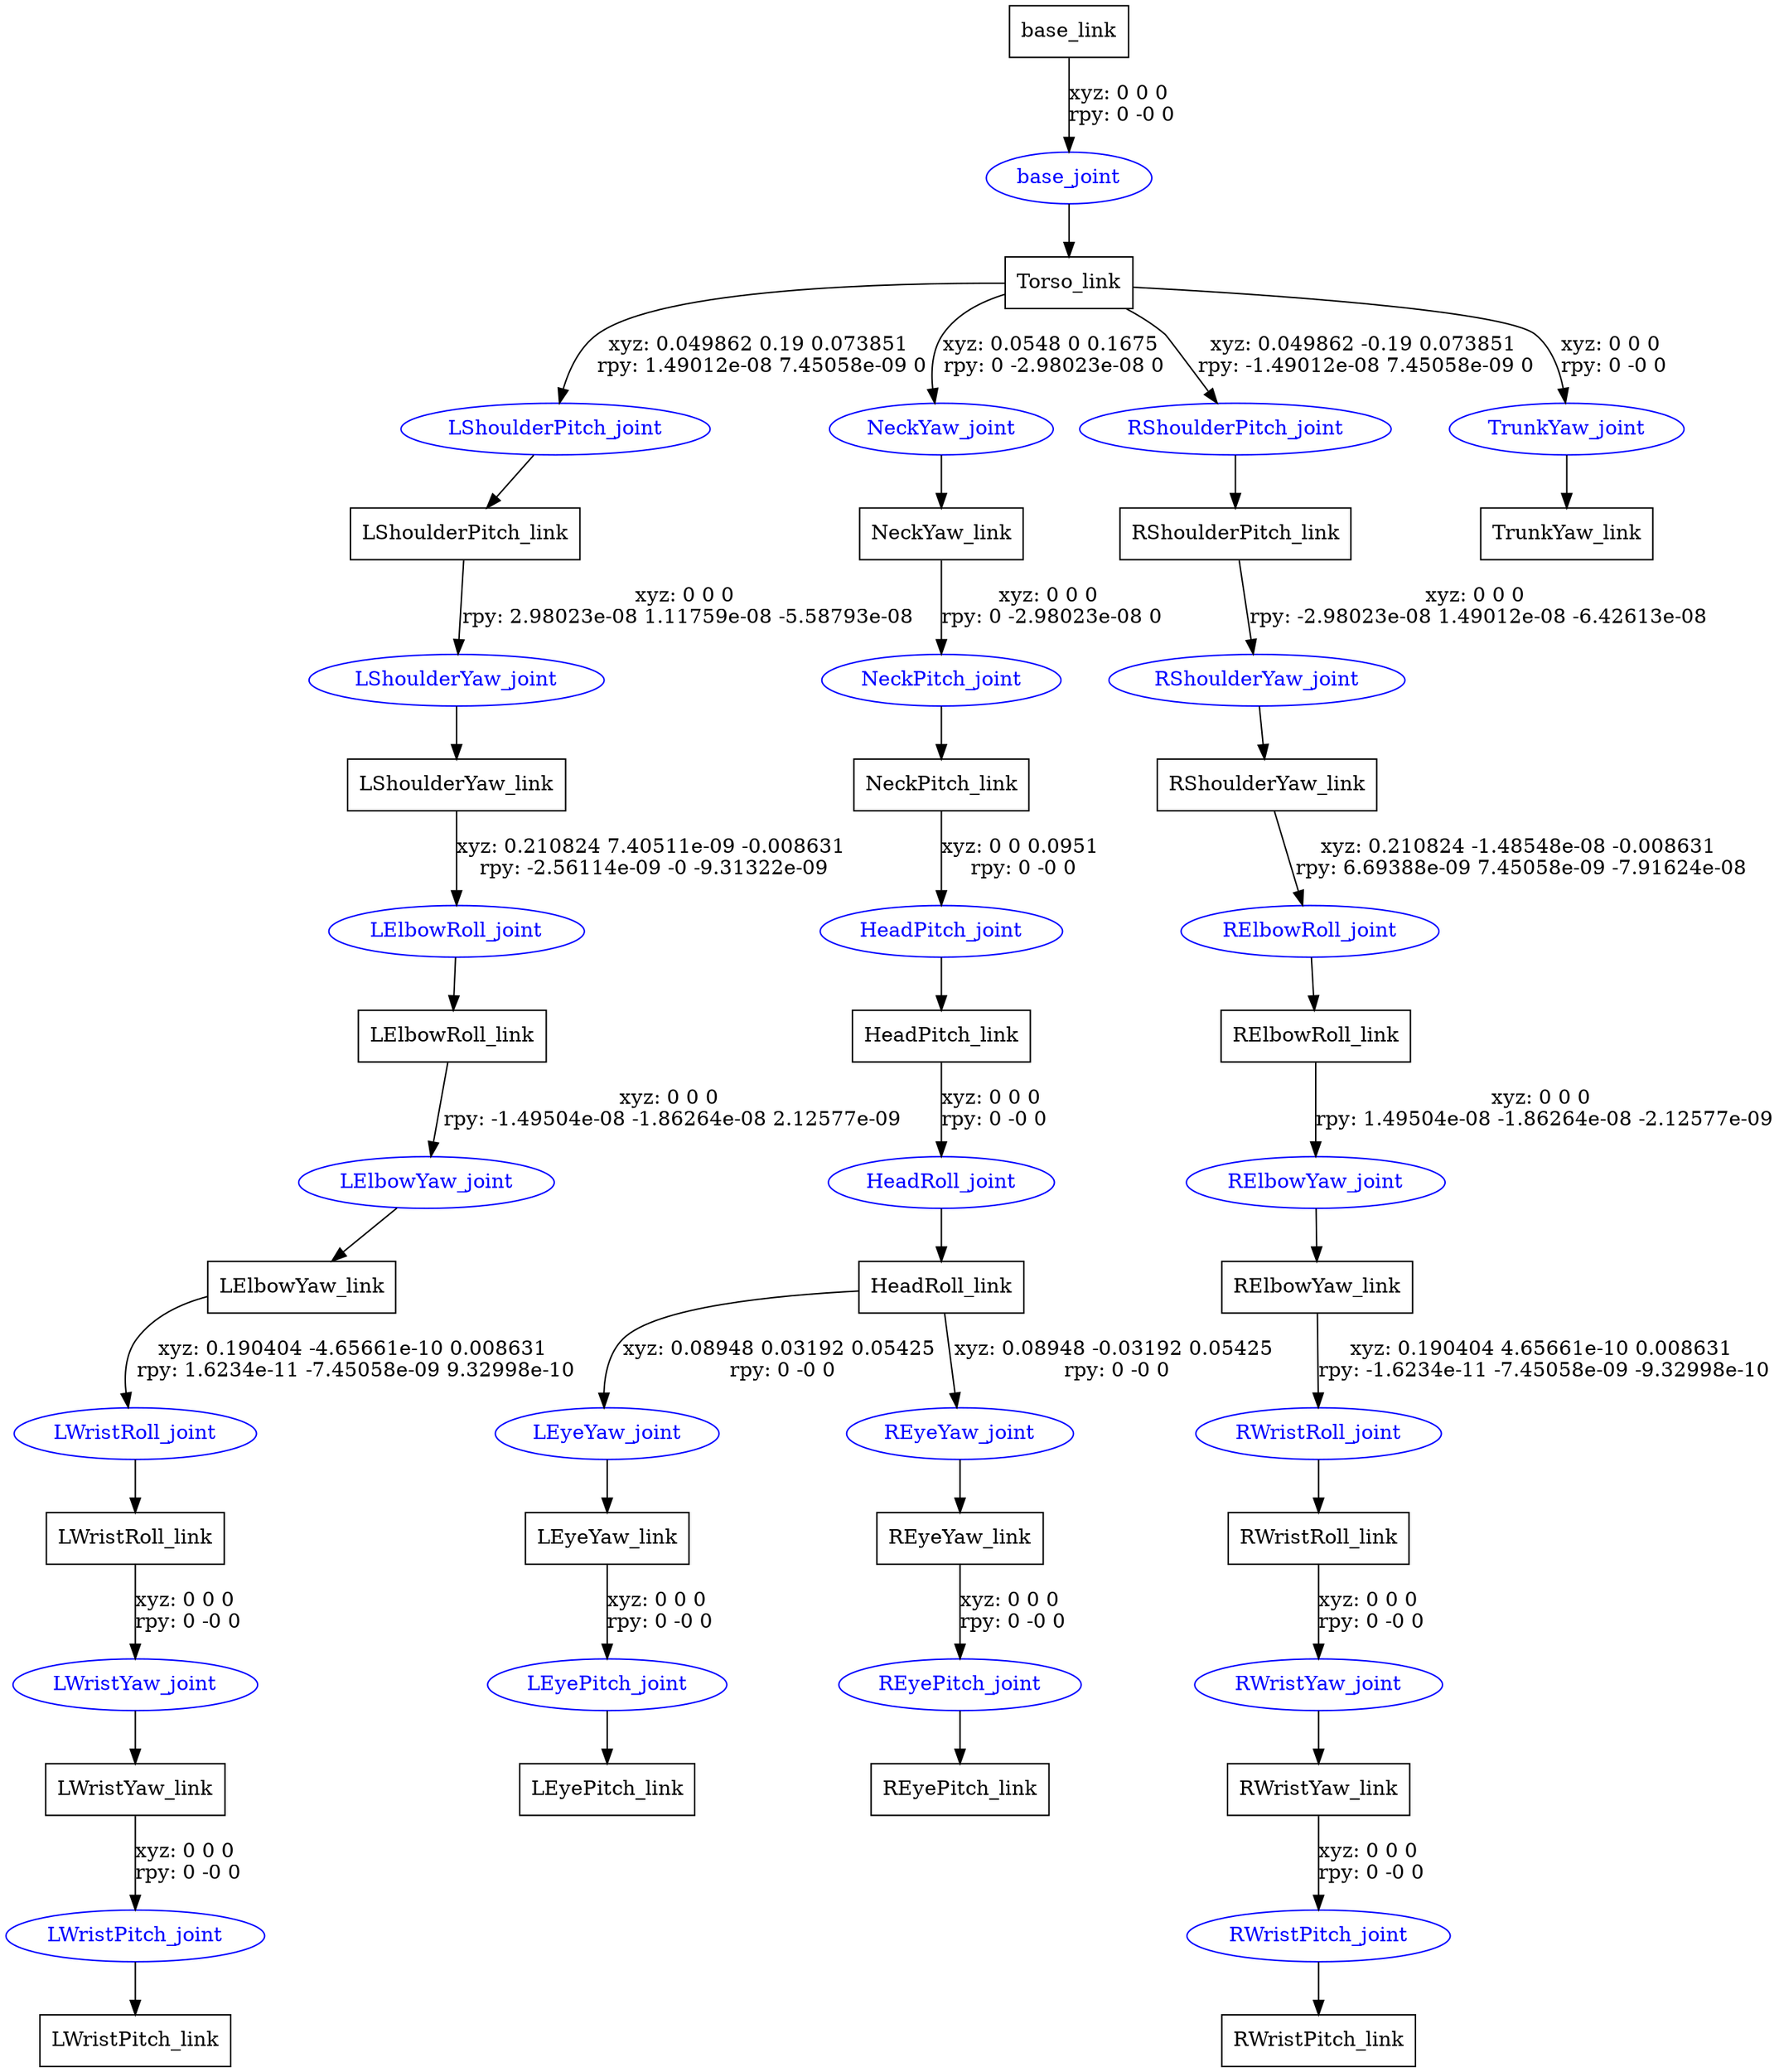 digraph G {
node [shape=box];
"base_link" [label="base_link"];
"Torso_link" [label="Torso_link"];
"LShoulderPitch_link" [label="LShoulderPitch_link"];
"LShoulderYaw_link" [label="LShoulderYaw_link"];
"LElbowRoll_link" [label="LElbowRoll_link"];
"LElbowYaw_link" [label="LElbowYaw_link"];
"LWristRoll_link" [label="LWristRoll_link"];
"LWristYaw_link" [label="LWristYaw_link"];
"LWristPitch_link" [label="LWristPitch_link"];
"NeckYaw_link" [label="NeckYaw_link"];
"NeckPitch_link" [label="NeckPitch_link"];
"HeadPitch_link" [label="HeadPitch_link"];
"HeadRoll_link" [label="HeadRoll_link"];
"LEyeYaw_link" [label="LEyeYaw_link"];
"LEyePitch_link" [label="LEyePitch_link"];
"REyeYaw_link" [label="REyeYaw_link"];
"REyePitch_link" [label="REyePitch_link"];
"RShoulderPitch_link" [label="RShoulderPitch_link"];
"RShoulderYaw_link" [label="RShoulderYaw_link"];
"RElbowRoll_link" [label="RElbowRoll_link"];
"RElbowYaw_link" [label="RElbowYaw_link"];
"RWristRoll_link" [label="RWristRoll_link"];
"RWristYaw_link" [label="RWristYaw_link"];
"RWristPitch_link" [label="RWristPitch_link"];
"TrunkYaw_link" [label="TrunkYaw_link"];
node [shape=ellipse, color=blue, fontcolor=blue];
"base_link" -> "base_joint" [label="xyz: 0 0 0 \nrpy: 0 -0 0"]
"base_joint" -> "Torso_link"
"Torso_link" -> "LShoulderPitch_joint" [label="xyz: 0.049862 0.19 0.073851 \nrpy: 1.49012e-08 7.45058e-09 0"]
"LShoulderPitch_joint" -> "LShoulderPitch_link"
"LShoulderPitch_link" -> "LShoulderYaw_joint" [label="xyz: 0 0 0 \nrpy: 2.98023e-08 1.11759e-08 -5.58793e-08"]
"LShoulderYaw_joint" -> "LShoulderYaw_link"
"LShoulderYaw_link" -> "LElbowRoll_joint" [label="xyz: 0.210824 7.40511e-09 -0.008631 \nrpy: -2.56114e-09 -0 -9.31322e-09"]
"LElbowRoll_joint" -> "LElbowRoll_link"
"LElbowRoll_link" -> "LElbowYaw_joint" [label="xyz: 0 0 0 \nrpy: -1.49504e-08 -1.86264e-08 2.12577e-09"]
"LElbowYaw_joint" -> "LElbowYaw_link"
"LElbowYaw_link" -> "LWristRoll_joint" [label="xyz: 0.190404 -4.65661e-10 0.008631 \nrpy: 1.6234e-11 -7.45058e-09 9.32998e-10"]
"LWristRoll_joint" -> "LWristRoll_link"
"LWristRoll_link" -> "LWristYaw_joint" [label="xyz: 0 0 0 \nrpy: 0 -0 0"]
"LWristYaw_joint" -> "LWristYaw_link"
"LWristYaw_link" -> "LWristPitch_joint" [label="xyz: 0 0 0 \nrpy: 0 -0 0"]
"LWristPitch_joint" -> "LWristPitch_link"
"Torso_link" -> "NeckYaw_joint" [label="xyz: 0.0548 0 0.1675 \nrpy: 0 -2.98023e-08 0"]
"NeckYaw_joint" -> "NeckYaw_link"
"NeckYaw_link" -> "NeckPitch_joint" [label="xyz: 0 0 0 \nrpy: 0 -2.98023e-08 0"]
"NeckPitch_joint" -> "NeckPitch_link"
"NeckPitch_link" -> "HeadPitch_joint" [label="xyz: 0 0 0.0951 \nrpy: 0 -0 0"]
"HeadPitch_joint" -> "HeadPitch_link"
"HeadPitch_link" -> "HeadRoll_joint" [label="xyz: 0 0 0 \nrpy: 0 -0 0"]
"HeadRoll_joint" -> "HeadRoll_link"
"HeadRoll_link" -> "LEyeYaw_joint" [label="xyz: 0.08948 0.03192 0.05425 \nrpy: 0 -0 0"]
"LEyeYaw_joint" -> "LEyeYaw_link"
"LEyeYaw_link" -> "LEyePitch_joint" [label="xyz: 0 0 0 \nrpy: 0 -0 0"]
"LEyePitch_joint" -> "LEyePitch_link"
"HeadRoll_link" -> "REyeYaw_joint" [label="xyz: 0.08948 -0.03192 0.05425 \nrpy: 0 -0 0"]
"REyeYaw_joint" -> "REyeYaw_link"
"REyeYaw_link" -> "REyePitch_joint" [label="xyz: 0 0 0 \nrpy: 0 -0 0"]
"REyePitch_joint" -> "REyePitch_link"
"Torso_link" -> "RShoulderPitch_joint" [label="xyz: 0.049862 -0.19 0.073851 \nrpy: -1.49012e-08 7.45058e-09 0"]
"RShoulderPitch_joint" -> "RShoulderPitch_link"
"RShoulderPitch_link" -> "RShoulderYaw_joint" [label="xyz: 0 0 0 \nrpy: -2.98023e-08 1.49012e-08 -6.42613e-08"]
"RShoulderYaw_joint" -> "RShoulderYaw_link"
"RShoulderYaw_link" -> "RElbowRoll_joint" [label="xyz: 0.210824 -1.48548e-08 -0.008631 \nrpy: 6.69388e-09 7.45058e-09 -7.91624e-08"]
"RElbowRoll_joint" -> "RElbowRoll_link"
"RElbowRoll_link" -> "RElbowYaw_joint" [label="xyz: 0 0 0 \nrpy: 1.49504e-08 -1.86264e-08 -2.12577e-09"]
"RElbowYaw_joint" -> "RElbowYaw_link"
"RElbowYaw_link" -> "RWristRoll_joint" [label="xyz: 0.190404 4.65661e-10 0.008631 \nrpy: -1.6234e-11 -7.45058e-09 -9.32998e-10"]
"RWristRoll_joint" -> "RWristRoll_link"
"RWristRoll_link" -> "RWristYaw_joint" [label="xyz: 0 0 0 \nrpy: 0 -0 0"]
"RWristYaw_joint" -> "RWristYaw_link"
"RWristYaw_link" -> "RWristPitch_joint" [label="xyz: 0 0 0 \nrpy: 0 -0 0"]
"RWristPitch_joint" -> "RWristPitch_link"
"Torso_link" -> "TrunkYaw_joint" [label="xyz: 0 0 0 \nrpy: 0 -0 0"]
"TrunkYaw_joint" -> "TrunkYaw_link"
}
